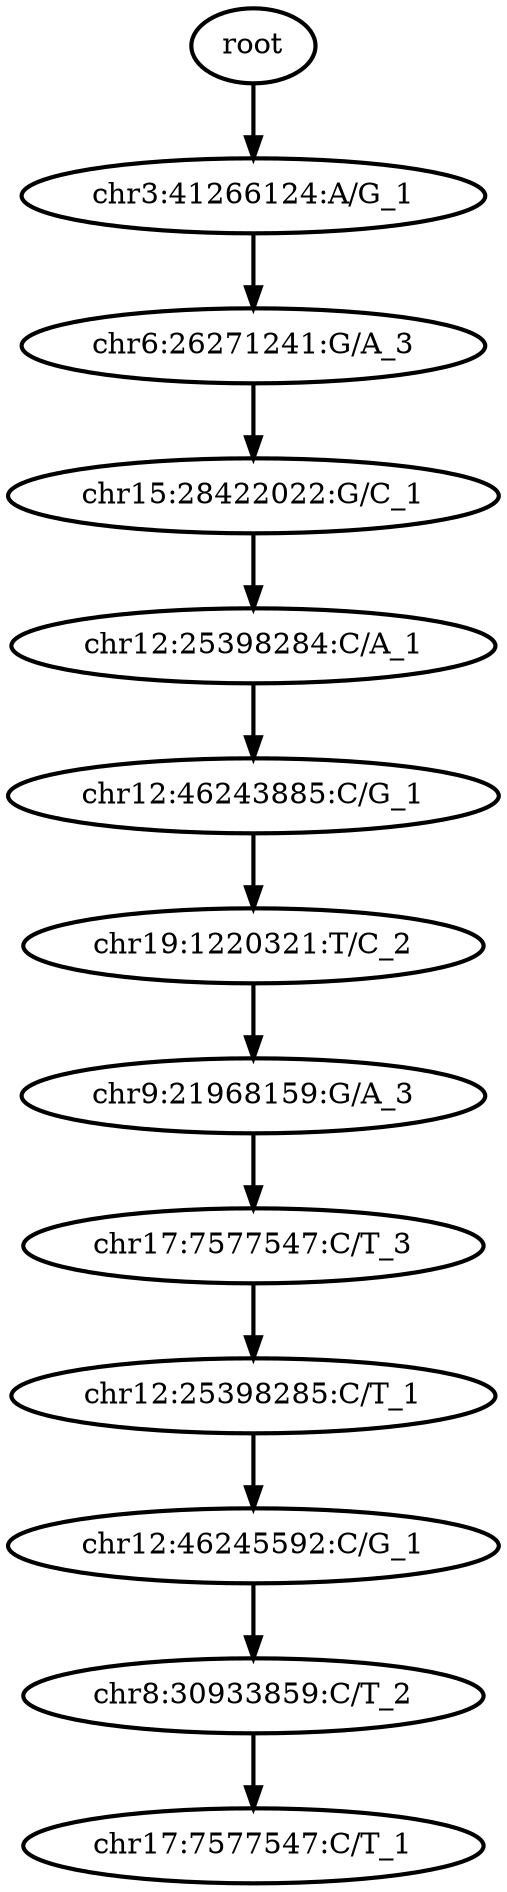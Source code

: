digraph N {
	overlap="false"
	rankdir="TB"
	0 [label="root", style="bold"];
	1 [label="chr3:41266124:A/G_1", style="bold"];
	2 [label="chr6:26271241:G/A_3", style="bold"];
	3 [label="chr15:28422022:G/C_1", style="bold"];
	4 [label="chr12:25398284:C/A_1", style="bold"];
	5 [label="chr12:46243885:C/G_1", style="bold"];
	6 [label="chr19:1220321:T/C_2", style="bold"];
	7 [label="chr9:21968159:G/A_3", style="bold"];
	8 [label="chr17:7577547:C/T_3", style="bold"];
	9 [label="chr12:25398285:C/T_1", style="bold"];
	10 [label="chr12:46245592:C/G_1", style="bold"];
	11 [label="chr8:30933859:C/T_2", style="bold"];
	12 [label="chr17:7577547:C/T_1", style="bold"];
	0 -> 1 [style="bold"];
	1 -> 2 [style="bold"];
	2 -> 3 [style="bold"];
	3 -> 4 [style="bold"];
	4 -> 5 [style="bold"];
	5 -> 6 [style="bold"];
	6 -> 7 [style="bold"];
	7 -> 8 [style="bold"];
	8 -> 9 [style="bold"];
	9 -> 10 [style="bold"];
	10 -> 11 [style="bold"];
	11 -> 12 [style="bold"];
}